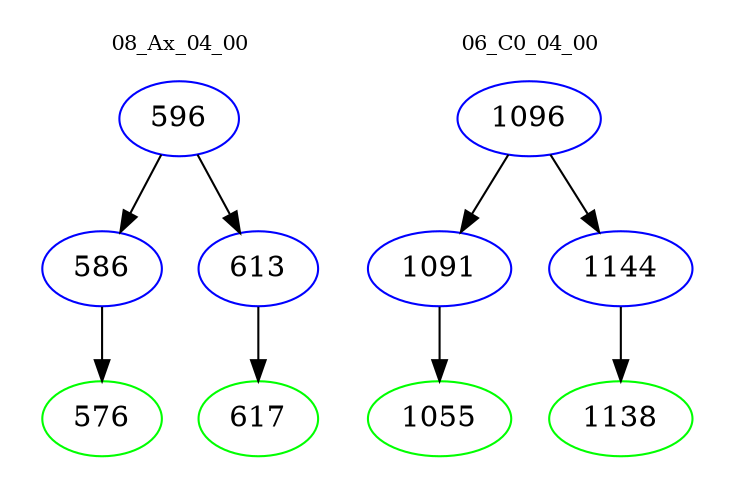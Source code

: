 digraph{
subgraph cluster_0 {
color = white
label = "08_Ax_04_00";
fontsize=10;
T0_596 [label="596", color="blue"]
T0_596 -> T0_586 [color="black"]
T0_586 [label="586", color="blue"]
T0_586 -> T0_576 [color="black"]
T0_576 [label="576", color="green"]
T0_596 -> T0_613 [color="black"]
T0_613 [label="613", color="blue"]
T0_613 -> T0_617 [color="black"]
T0_617 [label="617", color="green"]
}
subgraph cluster_1 {
color = white
label = "06_C0_04_00";
fontsize=10;
T1_1096 [label="1096", color="blue"]
T1_1096 -> T1_1091 [color="black"]
T1_1091 [label="1091", color="blue"]
T1_1091 -> T1_1055 [color="black"]
T1_1055 [label="1055", color="green"]
T1_1096 -> T1_1144 [color="black"]
T1_1144 [label="1144", color="blue"]
T1_1144 -> T1_1138 [color="black"]
T1_1138 [label="1138", color="green"]
}
}

